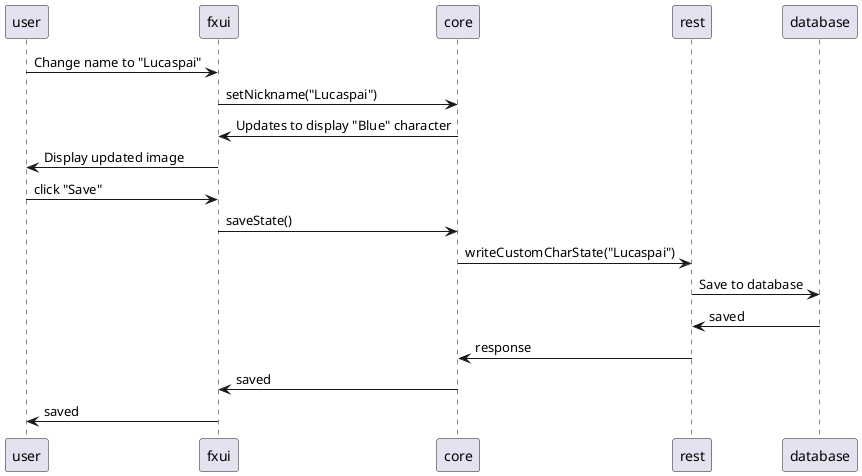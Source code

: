 @startuml
user -> fxui: Change name to "Lucaspai"
fxui -> core: setNickname("Lucaspai")

core -> fxui: Updates to display "Blue" character
fxui -> user: Display updated image

user -> fxui: click "Save"
fxui -> core: saveState()
core -> rest: writeCustomCharState("Lucaspai")
rest -> database: Save to database
database -> rest: saved
rest -> core: response
core -> fxui: saved
fxui -> user: saved

@enduml